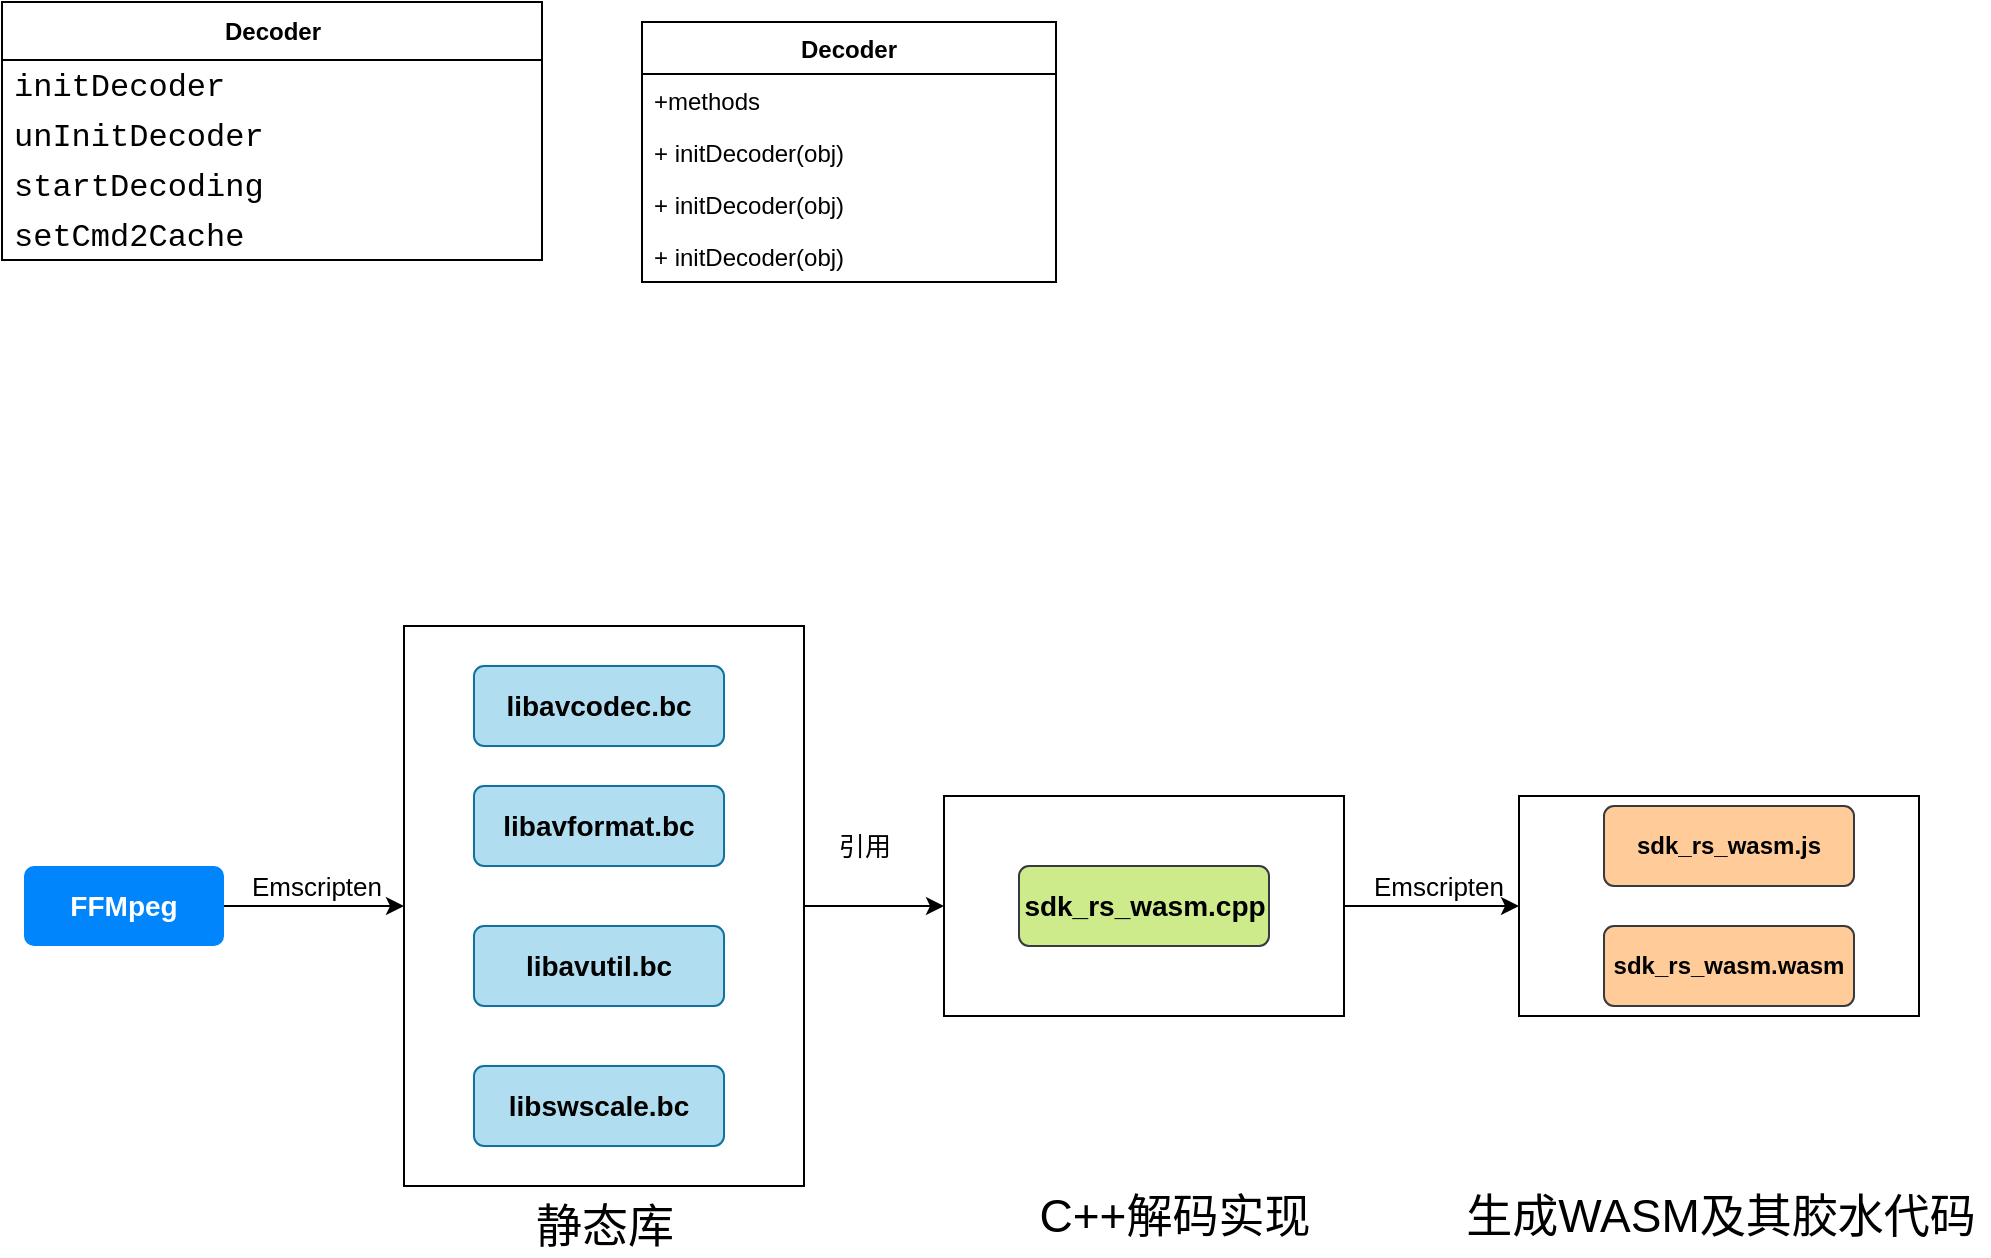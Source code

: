 <mxfile version="14.9.8" type="github">
  <diagram name="Page-1" id="5d7acffa-a066-3a61-03fe-96351882024d">
    <mxGraphModel dx="1422" dy="762" grid="0" gridSize="10" guides="1" tooltips="1" connect="1" arrows="1" fold="1" page="1" pageScale="1" pageWidth="1100" pageHeight="850" math="0" shadow="0">
      <root>
        <mxCell id="0" />
        <mxCell id="1" parent="0" />
        <mxCell id="JOprVoKAtxl6tmDUDd7I-1" value="Decoder" style="swimlane;fontStyle=1;align=center;verticalAlign=middle;childLayout=stackLayout;horizontal=1;startSize=29;horizontalStack=0;resizeParent=1;resizeParentMax=0;resizeLast=0;collapsible=0;marginBottom=0;html=1;" vertex="1" parent="1">
          <mxGeometry x="70" y="20" width="270" height="129" as="geometry" />
        </mxCell>
        <mxCell id="JOprVoKAtxl6tmDUDd7I-6" value="&lt;div style=&quot;font-family: consolas, &amp;quot;courier new&amp;quot;, monospace; font-size: 16px; line-height: 22px;&quot;&gt;&lt;span style=&quot;&quot;&gt;initDecoder&lt;/span&gt;&lt;/div&gt;" style="text;html=1;strokeColor=none;fillColor=none;align=left;verticalAlign=middle;spacingLeft=4;spacingRight=4;overflow=hidden;rotatable=0;points=[[0,0.5],[1,0.5]];portConstraint=eastwest;" vertex="1" parent="JOprVoKAtxl6tmDUDd7I-1">
          <mxGeometry y="29" width="270" height="25" as="geometry" />
        </mxCell>
        <mxCell id="JOprVoKAtxl6tmDUDd7I-3" value="&lt;div style=&quot;font-family: consolas, &amp;quot;courier new&amp;quot;, monospace; font-size: 16px; line-height: 22px;&quot;&gt;&lt;span style=&quot;&quot;&gt;unInitDecoder&lt;/span&gt;&lt;/div&gt;" style="text;html=1;strokeColor=none;fillColor=none;align=left;verticalAlign=middle;spacingLeft=4;spacingRight=4;overflow=hidden;rotatable=0;points=[[0,0.5],[1,0.5]];portConstraint=eastwest;" vertex="1" parent="JOprVoKAtxl6tmDUDd7I-1">
          <mxGeometry y="54" width="270" height="25" as="geometry" />
        </mxCell>
        <mxCell id="JOprVoKAtxl6tmDUDd7I-5" value="&lt;div style=&quot;font-family: consolas, &amp;quot;courier new&amp;quot;, monospace; font-size: 16px; line-height: 22px;&quot;&gt;&lt;span style=&quot;background-color: rgb(255, 255, 255);&quot;&gt;startDecoding&lt;/span&gt;&lt;/div&gt;" style="text;html=1;strokeColor=none;fillColor=none;align=left;verticalAlign=middle;spacingLeft=4;spacingRight=4;overflow=hidden;rotatable=0;points=[[0,0.5],[1,0.5]];portConstraint=eastwest;" vertex="1" parent="JOprVoKAtxl6tmDUDd7I-1">
          <mxGeometry y="79" width="270" height="25" as="geometry" />
        </mxCell>
        <mxCell id="JOprVoKAtxl6tmDUDd7I-4" value="&lt;div style=&quot;font-family: consolas, &amp;quot;courier new&amp;quot;, monospace; font-size: 16px; line-height: 22px;&quot;&gt;&lt;span style=&quot;&quot;&gt;setCmd2Cache&lt;/span&gt;&lt;/div&gt;" style="text;html=1;strokeColor=none;fillColor=none;align=left;verticalAlign=middle;spacingLeft=4;spacingRight=4;overflow=hidden;rotatable=0;points=[[0,0.5],[1,0.5]];portConstraint=eastwest;" vertex="1" parent="JOprVoKAtxl6tmDUDd7I-1">
          <mxGeometry y="104" width="270" height="25" as="geometry" />
        </mxCell>
        <mxCell id="JOprVoKAtxl6tmDUDd7I-7" value="Decoder" style="swimlane;fontStyle=1;align=center;verticalAlign=top;childLayout=stackLayout;horizontal=1;startSize=26;horizontalStack=0;resizeParent=1;resizeParentMax=0;resizeLast=0;collapsible=1;marginBottom=0;" vertex="1" parent="1">
          <mxGeometry x="390" y="30" width="207" height="130" as="geometry">
            <mxRectangle x="390" y="30" width="80" height="26" as="alternateBounds" />
          </mxGeometry>
        </mxCell>
        <mxCell id="JOprVoKAtxl6tmDUDd7I-8" value="+methods&#xa;" style="text;strokeColor=none;fillColor=none;align=left;verticalAlign=top;spacingLeft=4;spacingRight=4;overflow=hidden;rotatable=0;points=[[0,0.5],[1,0.5]];portConstraint=eastwest;" vertex="1" parent="JOprVoKAtxl6tmDUDd7I-7">
          <mxGeometry y="26" width="207" height="26" as="geometry" />
        </mxCell>
        <mxCell id="JOprVoKAtxl6tmDUDd7I-10" value="+ initDecoder(obj)" style="text;strokeColor=none;fillColor=none;align=left;verticalAlign=top;spacingLeft=4;spacingRight=4;overflow=hidden;rotatable=0;points=[[0,0.5],[1,0.5]];portConstraint=eastwest;" vertex="1" parent="JOprVoKAtxl6tmDUDd7I-7">
          <mxGeometry y="52" width="207" height="26" as="geometry" />
        </mxCell>
        <mxCell id="JOprVoKAtxl6tmDUDd7I-11" value="+ initDecoder(obj)" style="text;strokeColor=none;fillColor=none;align=left;verticalAlign=top;spacingLeft=4;spacingRight=4;overflow=hidden;rotatable=0;points=[[0,0.5],[1,0.5]];portConstraint=eastwest;" vertex="1" parent="JOprVoKAtxl6tmDUDd7I-7">
          <mxGeometry y="78" width="207" height="26" as="geometry" />
        </mxCell>
        <mxCell id="JOprVoKAtxl6tmDUDd7I-12" value="+ initDecoder(obj)" style="text;strokeColor=none;fillColor=none;align=left;verticalAlign=top;spacingLeft=4;spacingRight=4;overflow=hidden;rotatable=0;points=[[0,0.5],[1,0.5]];portConstraint=eastwest;" vertex="1" parent="JOprVoKAtxl6tmDUDd7I-7">
          <mxGeometry y="104" width="207" height="26" as="geometry" />
        </mxCell>
        <mxCell id="JOprVoKAtxl6tmDUDd7I-14" value="" style="edgeStyle=orthogonalEdgeStyle;rounded=0;orthogonalLoop=1;jettySize=auto;html=1;" edge="1" parent="1" source="JOprVoKAtxl6tmDUDd7I-15" target="JOprVoKAtxl6tmDUDd7I-17">
          <mxGeometry relative="1" as="geometry" />
        </mxCell>
        <mxCell id="JOprVoKAtxl6tmDUDd7I-15" value="FFMpeg" style="html=1;shadow=0;dashed=0;shape=mxgraph.bootstrap.rrect;rSize=5;strokeColor=none;strokeWidth=1;fillColor=#0085FC;fontColor=#FFFFFF;whiteSpace=wrap;align=center;verticalAlign=middle;spacingLeft=0;fontStyle=1;fontSize=14;spacing=5;" vertex="1" parent="1">
          <mxGeometry x="81" y="452" width="100" height="40" as="geometry" />
        </mxCell>
        <mxCell id="JOprVoKAtxl6tmDUDd7I-16" value="" style="edgeStyle=orthogonalEdgeStyle;rounded=0;orthogonalLoop=1;jettySize=auto;html=1;" edge="1" parent="1" source="JOprVoKAtxl6tmDUDd7I-17" target="JOprVoKAtxl6tmDUDd7I-23">
          <mxGeometry relative="1" as="geometry" />
        </mxCell>
        <mxCell id="JOprVoKAtxl6tmDUDd7I-17" value="" style="rounded=0;whiteSpace=wrap;html=1;align=center;" vertex="1" parent="1">
          <mxGeometry x="271" y="332" width="200" height="280" as="geometry" />
        </mxCell>
        <mxCell id="JOprVoKAtxl6tmDUDd7I-18" value="libavutil.bc" style="html=1;shadow=0;dashed=0;shape=mxgraph.bootstrap.rrect;rSize=5;strokeColor=#10739e;strokeWidth=1;fillColor=#b1ddf0;whiteSpace=wrap;align=center;verticalAlign=middle;spacingLeft=0;fontStyle=1;fontSize=14;spacing=5;" vertex="1" parent="1">
          <mxGeometry x="306" y="482" width="125" height="40" as="geometry" />
        </mxCell>
        <mxCell id="JOprVoKAtxl6tmDUDd7I-19" value="libavformat.bc" style="html=1;shadow=0;dashed=0;shape=mxgraph.bootstrap.rrect;rSize=5;strokeColor=#10739e;strokeWidth=1;fillColor=#b1ddf0;whiteSpace=wrap;align=center;verticalAlign=middle;spacingLeft=0;fontStyle=1;fontSize=14;spacing=5;" vertex="1" parent="1">
          <mxGeometry x="306" y="412" width="125" height="40" as="geometry" />
        </mxCell>
        <mxCell id="JOprVoKAtxl6tmDUDd7I-20" value="libavcodec.bc" style="html=1;shadow=0;dashed=0;shape=mxgraph.bootstrap.rrect;rSize=5;strokeColor=#10739e;strokeWidth=1;fillColor=#b1ddf0;whiteSpace=wrap;align=center;verticalAlign=middle;spacingLeft=0;fontStyle=1;fontSize=14;spacing=5;" vertex="1" parent="1">
          <mxGeometry x="306" y="352" width="125" height="40" as="geometry" />
        </mxCell>
        <mxCell id="JOprVoKAtxl6tmDUDd7I-21" value="libswscale.bc" style="html=1;shadow=0;dashed=0;shape=mxgraph.bootstrap.rrect;rSize=5;strokeColor=#10739e;strokeWidth=1;fillColor=#b1ddf0;whiteSpace=wrap;align=center;verticalAlign=middle;spacingLeft=0;fontStyle=1;fontSize=14;spacing=5;" vertex="1" parent="1">
          <mxGeometry x="306" y="552" width="125" height="40" as="geometry" />
        </mxCell>
        <mxCell id="JOprVoKAtxl6tmDUDd7I-22" value="" style="edgeStyle=orthogonalEdgeStyle;rounded=0;orthogonalLoop=1;jettySize=auto;html=1;fontSize=23;" edge="1" parent="1" source="JOprVoKAtxl6tmDUDd7I-23" target="JOprVoKAtxl6tmDUDd7I-26">
          <mxGeometry relative="1" as="geometry" />
        </mxCell>
        <mxCell id="JOprVoKAtxl6tmDUDd7I-23" value="" style="rounded=0;whiteSpace=wrap;html=1;align=center;" vertex="1" parent="1">
          <mxGeometry x="541" y="417" width="200" height="110" as="geometry" />
        </mxCell>
        <mxCell id="JOprVoKAtxl6tmDUDd7I-24" value="sdk_rs_wasm.cpp" style="html=1;shadow=0;dashed=0;shape=mxgraph.bootstrap.rrect;rSize=5;strokeColor=#36393d;strokeWidth=1;fillColor=#cdeb8b;whiteSpace=wrap;align=center;verticalAlign=middle;spacingLeft=0;fontStyle=1;fontSize=14;spacing=5;" vertex="1" parent="1">
          <mxGeometry x="578.5" y="452" width="125" height="40" as="geometry" />
        </mxCell>
        <mxCell id="JOprVoKAtxl6tmDUDd7I-25" value="静态库" style="text;html=1;align=center;verticalAlign=middle;resizable=0;points=[];autosize=1;strokeColor=none;fontSize=23;" vertex="1" parent="1">
          <mxGeometry x="331" y="617" width="80" height="30" as="geometry" />
        </mxCell>
        <mxCell id="JOprVoKAtxl6tmDUDd7I-26" value="" style="rounded=0;whiteSpace=wrap;html=1;align=center;" vertex="1" parent="1">
          <mxGeometry x="828.5" y="417" width="200" height="110" as="geometry" />
        </mxCell>
        <mxCell id="JOprVoKAtxl6tmDUDd7I-27" value="sdk_rs_wasm.js" style="html=1;shadow=0;dashed=0;shape=mxgraph.bootstrap.rrect;rSize=5;strokeColor=#36393d;strokeWidth=1;fillColor=#ffcc99;whiteSpace=wrap;align=center;verticalAlign=middle;spacingLeft=0;fontStyle=1;fontSize=12;spacing=5;" vertex="1" parent="1">
          <mxGeometry x="871" y="422" width="125" height="40" as="geometry" />
        </mxCell>
        <mxCell id="JOprVoKAtxl6tmDUDd7I-28" value="sdk_rs_wasm.wasm" style="html=1;shadow=0;dashed=0;shape=mxgraph.bootstrap.rrect;rSize=5;strokeColor=#36393d;strokeWidth=1;fillColor=#ffcc99;whiteSpace=wrap;align=center;verticalAlign=middle;spacingLeft=0;fontStyle=1;fontSize=12;spacing=5;" vertex="1" parent="1">
          <mxGeometry x="871" y="482" width="125" height="40" as="geometry" />
        </mxCell>
        <mxCell id="JOprVoKAtxl6tmDUDd7I-29" value="C++解码实现" style="text;html=1;align=center;verticalAlign=middle;resizable=0;points=[];autosize=1;strokeColor=none;fontSize=23;" vertex="1" parent="1">
          <mxGeometry x="581" y="612" width="150" height="30" as="geometry" />
        </mxCell>
        <mxCell id="JOprVoKAtxl6tmDUDd7I-30" value="生成WASM及其胶水代码" style="text;html=1;align=center;verticalAlign=middle;resizable=0;points=[];autosize=1;strokeColor=none;fontSize=23;" vertex="1" parent="1">
          <mxGeometry x="793.5" y="612" width="270" height="30" as="geometry" />
        </mxCell>
        <mxCell id="JOprVoKAtxl6tmDUDd7I-31" value="Emscripten" style="text;html=1;align=center;verticalAlign=middle;resizable=0;points=[];autosize=1;strokeColor=none;fontSize=13;" vertex="1" parent="1">
          <mxGeometry x="189" y="452" width="75" height="20" as="geometry" />
        </mxCell>
        <mxCell id="JOprVoKAtxl6tmDUDd7I-32" value="引用" style="text;html=1;align=center;verticalAlign=middle;resizable=0;points=[];autosize=1;strokeColor=none;fontSize=13;" vertex="1" parent="1">
          <mxGeometry x="481" y="432" width="40" height="20" as="geometry" />
        </mxCell>
        <mxCell id="JOprVoKAtxl6tmDUDd7I-34" value="Emscripten" style="text;html=1;align=center;verticalAlign=middle;resizable=0;points=[];autosize=1;strokeColor=none;fontSize=13;" vertex="1" parent="1">
          <mxGeometry x="750" y="452" width="75" height="20" as="geometry" />
        </mxCell>
      </root>
    </mxGraphModel>
  </diagram>
</mxfile>
